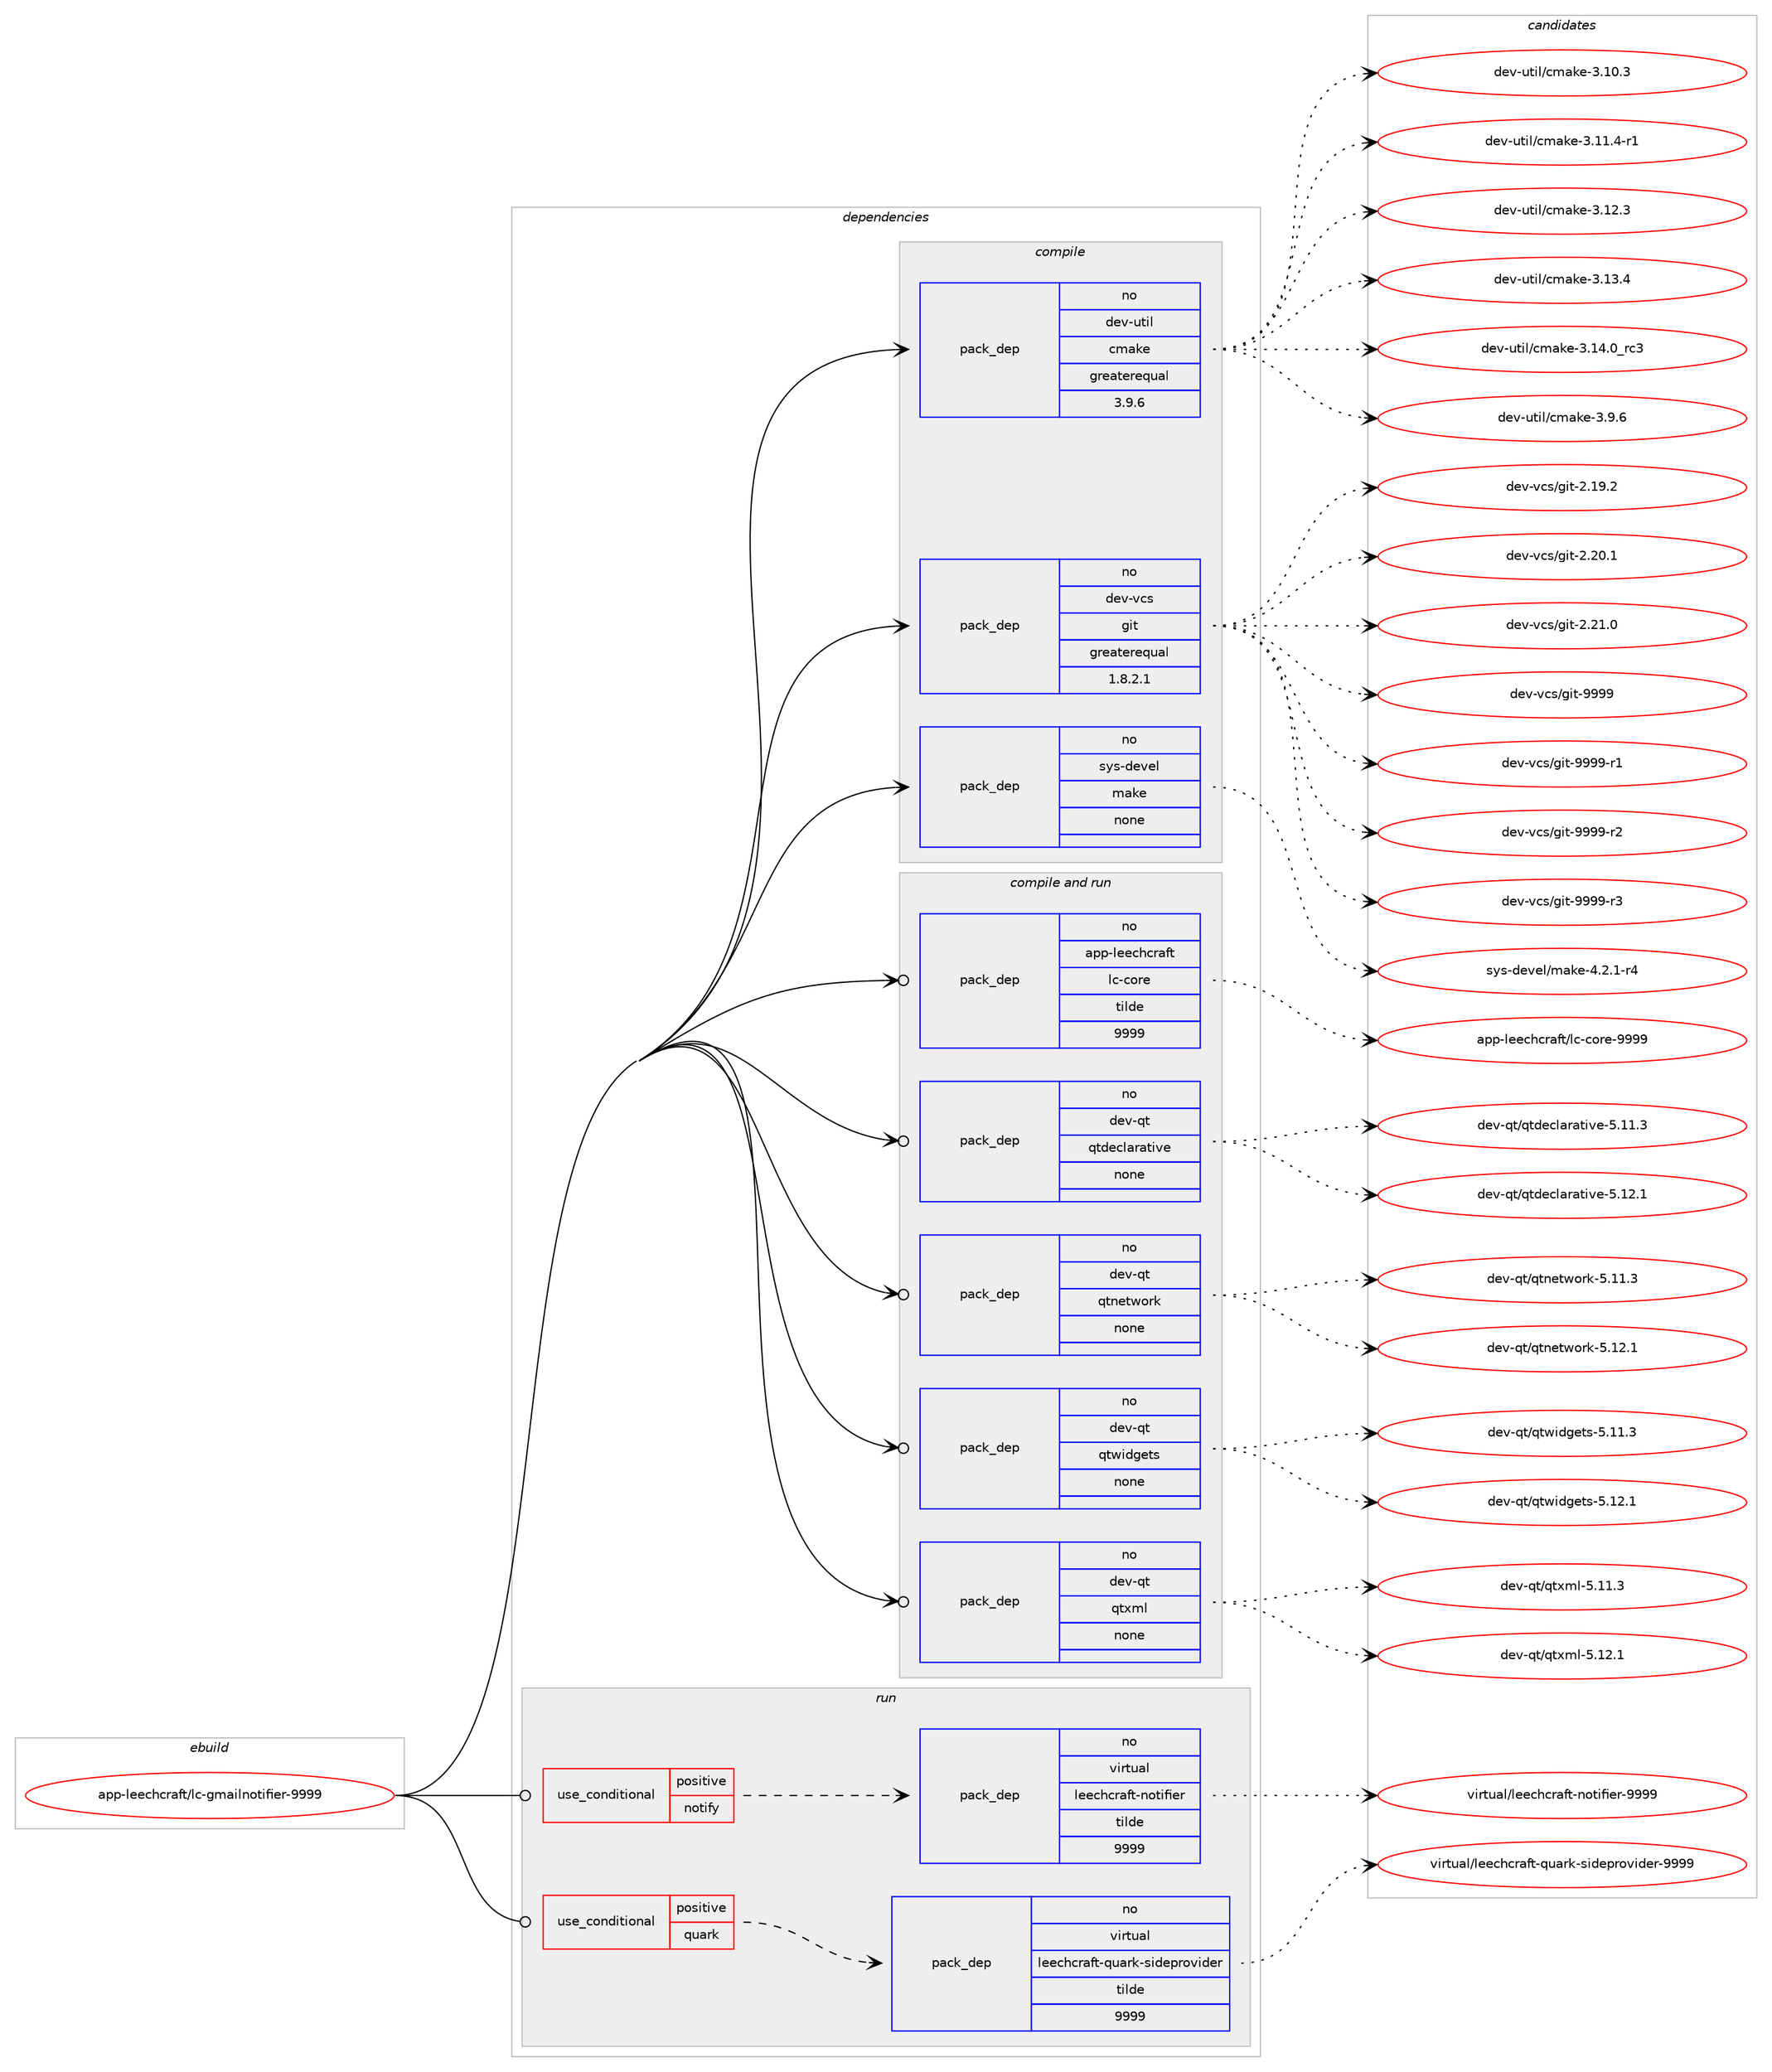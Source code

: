 digraph prolog {

# *************
# Graph options
# *************

newrank=true;
concentrate=true;
compound=true;
graph [rankdir=LR,fontname=Helvetica,fontsize=10,ranksep=1.5];#, ranksep=2.5, nodesep=0.2];
edge  [arrowhead=vee];
node  [fontname=Helvetica,fontsize=10];

# **********
# The ebuild
# **********

subgraph cluster_leftcol {
color=gray;
rank=same;
label=<<i>ebuild</i>>;
id [label="app-leechcraft/lc-gmailnotifier-9999", color=red, width=4, href="../app-leechcraft/lc-gmailnotifier-9999.svg"];
}

# ****************
# The dependencies
# ****************

subgraph cluster_midcol {
color=gray;
label=<<i>dependencies</i>>;
subgraph cluster_compile {
fillcolor="#eeeeee";
style=filled;
label=<<i>compile</i>>;
subgraph pack923817 {
dependency1296916 [label=<<TABLE BORDER="0" CELLBORDER="1" CELLSPACING="0" CELLPADDING="4" WIDTH="220"><TR><TD ROWSPAN="6" CELLPADDING="30">pack_dep</TD></TR><TR><TD WIDTH="110">no</TD></TR><TR><TD>dev-util</TD></TR><TR><TD>cmake</TD></TR><TR><TD>greaterequal</TD></TR><TR><TD>3.9.6</TD></TR></TABLE>>, shape=none, color=blue];
}
id:e -> dependency1296916:w [weight=20,style="solid",arrowhead="vee"];
subgraph pack923818 {
dependency1296917 [label=<<TABLE BORDER="0" CELLBORDER="1" CELLSPACING="0" CELLPADDING="4" WIDTH="220"><TR><TD ROWSPAN="6" CELLPADDING="30">pack_dep</TD></TR><TR><TD WIDTH="110">no</TD></TR><TR><TD>dev-vcs</TD></TR><TR><TD>git</TD></TR><TR><TD>greaterequal</TD></TR><TR><TD>1.8.2.1</TD></TR></TABLE>>, shape=none, color=blue];
}
id:e -> dependency1296917:w [weight=20,style="solid",arrowhead="vee"];
subgraph pack923819 {
dependency1296918 [label=<<TABLE BORDER="0" CELLBORDER="1" CELLSPACING="0" CELLPADDING="4" WIDTH="220"><TR><TD ROWSPAN="6" CELLPADDING="30">pack_dep</TD></TR><TR><TD WIDTH="110">no</TD></TR><TR><TD>sys-devel</TD></TR><TR><TD>make</TD></TR><TR><TD>none</TD></TR><TR><TD></TD></TR></TABLE>>, shape=none, color=blue];
}
id:e -> dependency1296918:w [weight=20,style="solid",arrowhead="vee"];
}
subgraph cluster_compileandrun {
fillcolor="#eeeeee";
style=filled;
label=<<i>compile and run</i>>;
subgraph pack923820 {
dependency1296919 [label=<<TABLE BORDER="0" CELLBORDER="1" CELLSPACING="0" CELLPADDING="4" WIDTH="220"><TR><TD ROWSPAN="6" CELLPADDING="30">pack_dep</TD></TR><TR><TD WIDTH="110">no</TD></TR><TR><TD>app-leechcraft</TD></TR><TR><TD>lc-core</TD></TR><TR><TD>tilde</TD></TR><TR><TD>9999</TD></TR></TABLE>>, shape=none, color=blue];
}
id:e -> dependency1296919:w [weight=20,style="solid",arrowhead="odotvee"];
subgraph pack923821 {
dependency1296920 [label=<<TABLE BORDER="0" CELLBORDER="1" CELLSPACING="0" CELLPADDING="4" WIDTH="220"><TR><TD ROWSPAN="6" CELLPADDING="30">pack_dep</TD></TR><TR><TD WIDTH="110">no</TD></TR><TR><TD>dev-qt</TD></TR><TR><TD>qtdeclarative</TD></TR><TR><TD>none</TD></TR><TR><TD></TD></TR></TABLE>>, shape=none, color=blue];
}
id:e -> dependency1296920:w [weight=20,style="solid",arrowhead="odotvee"];
subgraph pack923822 {
dependency1296921 [label=<<TABLE BORDER="0" CELLBORDER="1" CELLSPACING="0" CELLPADDING="4" WIDTH="220"><TR><TD ROWSPAN="6" CELLPADDING="30">pack_dep</TD></TR><TR><TD WIDTH="110">no</TD></TR><TR><TD>dev-qt</TD></TR><TR><TD>qtnetwork</TD></TR><TR><TD>none</TD></TR><TR><TD></TD></TR></TABLE>>, shape=none, color=blue];
}
id:e -> dependency1296921:w [weight=20,style="solid",arrowhead="odotvee"];
subgraph pack923823 {
dependency1296922 [label=<<TABLE BORDER="0" CELLBORDER="1" CELLSPACING="0" CELLPADDING="4" WIDTH="220"><TR><TD ROWSPAN="6" CELLPADDING="30">pack_dep</TD></TR><TR><TD WIDTH="110">no</TD></TR><TR><TD>dev-qt</TD></TR><TR><TD>qtwidgets</TD></TR><TR><TD>none</TD></TR><TR><TD></TD></TR></TABLE>>, shape=none, color=blue];
}
id:e -> dependency1296922:w [weight=20,style="solid",arrowhead="odotvee"];
subgraph pack923824 {
dependency1296923 [label=<<TABLE BORDER="0" CELLBORDER="1" CELLSPACING="0" CELLPADDING="4" WIDTH="220"><TR><TD ROWSPAN="6" CELLPADDING="30">pack_dep</TD></TR><TR><TD WIDTH="110">no</TD></TR><TR><TD>dev-qt</TD></TR><TR><TD>qtxml</TD></TR><TR><TD>none</TD></TR><TR><TD></TD></TR></TABLE>>, shape=none, color=blue];
}
id:e -> dependency1296923:w [weight=20,style="solid",arrowhead="odotvee"];
}
subgraph cluster_run {
fillcolor="#eeeeee";
style=filled;
label=<<i>run</i>>;
subgraph cond352918 {
dependency1296924 [label=<<TABLE BORDER="0" CELLBORDER="1" CELLSPACING="0" CELLPADDING="4"><TR><TD ROWSPAN="3" CELLPADDING="10">use_conditional</TD></TR><TR><TD>positive</TD></TR><TR><TD>notify</TD></TR></TABLE>>, shape=none, color=red];
subgraph pack923825 {
dependency1296925 [label=<<TABLE BORDER="0" CELLBORDER="1" CELLSPACING="0" CELLPADDING="4" WIDTH="220"><TR><TD ROWSPAN="6" CELLPADDING="30">pack_dep</TD></TR><TR><TD WIDTH="110">no</TD></TR><TR><TD>virtual</TD></TR><TR><TD>leechcraft-notifier</TD></TR><TR><TD>tilde</TD></TR><TR><TD>9999</TD></TR></TABLE>>, shape=none, color=blue];
}
dependency1296924:e -> dependency1296925:w [weight=20,style="dashed",arrowhead="vee"];
}
id:e -> dependency1296924:w [weight=20,style="solid",arrowhead="odot"];
subgraph cond352919 {
dependency1296926 [label=<<TABLE BORDER="0" CELLBORDER="1" CELLSPACING="0" CELLPADDING="4"><TR><TD ROWSPAN="3" CELLPADDING="10">use_conditional</TD></TR><TR><TD>positive</TD></TR><TR><TD>quark</TD></TR></TABLE>>, shape=none, color=red];
subgraph pack923826 {
dependency1296927 [label=<<TABLE BORDER="0" CELLBORDER="1" CELLSPACING="0" CELLPADDING="4" WIDTH="220"><TR><TD ROWSPAN="6" CELLPADDING="30">pack_dep</TD></TR><TR><TD WIDTH="110">no</TD></TR><TR><TD>virtual</TD></TR><TR><TD>leechcraft-quark-sideprovider</TD></TR><TR><TD>tilde</TD></TR><TR><TD>9999</TD></TR></TABLE>>, shape=none, color=blue];
}
dependency1296926:e -> dependency1296927:w [weight=20,style="dashed",arrowhead="vee"];
}
id:e -> dependency1296926:w [weight=20,style="solid",arrowhead="odot"];
}
}

# **************
# The candidates
# **************

subgraph cluster_choices {
rank=same;
color=gray;
label=<<i>candidates</i>>;

subgraph choice923817 {
color=black;
nodesep=1;
choice1001011184511711610510847991099710710145514649484651 [label="dev-util/cmake-3.10.3", color=red, width=4,href="../dev-util/cmake-3.10.3.svg"];
choice10010111845117116105108479910997107101455146494946524511449 [label="dev-util/cmake-3.11.4-r1", color=red, width=4,href="../dev-util/cmake-3.11.4-r1.svg"];
choice1001011184511711610510847991099710710145514649504651 [label="dev-util/cmake-3.12.3", color=red, width=4,href="../dev-util/cmake-3.12.3.svg"];
choice1001011184511711610510847991099710710145514649514652 [label="dev-util/cmake-3.13.4", color=red, width=4,href="../dev-util/cmake-3.13.4.svg"];
choice1001011184511711610510847991099710710145514649524648951149951 [label="dev-util/cmake-3.14.0_rc3", color=red, width=4,href="../dev-util/cmake-3.14.0_rc3.svg"];
choice10010111845117116105108479910997107101455146574654 [label="dev-util/cmake-3.9.6", color=red, width=4,href="../dev-util/cmake-3.9.6.svg"];
dependency1296916:e -> choice1001011184511711610510847991099710710145514649484651:w [style=dotted,weight="100"];
dependency1296916:e -> choice10010111845117116105108479910997107101455146494946524511449:w [style=dotted,weight="100"];
dependency1296916:e -> choice1001011184511711610510847991099710710145514649504651:w [style=dotted,weight="100"];
dependency1296916:e -> choice1001011184511711610510847991099710710145514649514652:w [style=dotted,weight="100"];
dependency1296916:e -> choice1001011184511711610510847991099710710145514649524648951149951:w [style=dotted,weight="100"];
dependency1296916:e -> choice10010111845117116105108479910997107101455146574654:w [style=dotted,weight="100"];
}
subgraph choice923818 {
color=black;
nodesep=1;
choice10010111845118991154710310511645504649574650 [label="dev-vcs/git-2.19.2", color=red, width=4,href="../dev-vcs/git-2.19.2.svg"];
choice10010111845118991154710310511645504650484649 [label="dev-vcs/git-2.20.1", color=red, width=4,href="../dev-vcs/git-2.20.1.svg"];
choice10010111845118991154710310511645504650494648 [label="dev-vcs/git-2.21.0", color=red, width=4,href="../dev-vcs/git-2.21.0.svg"];
choice1001011184511899115471031051164557575757 [label="dev-vcs/git-9999", color=red, width=4,href="../dev-vcs/git-9999.svg"];
choice10010111845118991154710310511645575757574511449 [label="dev-vcs/git-9999-r1", color=red, width=4,href="../dev-vcs/git-9999-r1.svg"];
choice10010111845118991154710310511645575757574511450 [label="dev-vcs/git-9999-r2", color=red, width=4,href="../dev-vcs/git-9999-r2.svg"];
choice10010111845118991154710310511645575757574511451 [label="dev-vcs/git-9999-r3", color=red, width=4,href="../dev-vcs/git-9999-r3.svg"];
dependency1296917:e -> choice10010111845118991154710310511645504649574650:w [style=dotted,weight="100"];
dependency1296917:e -> choice10010111845118991154710310511645504650484649:w [style=dotted,weight="100"];
dependency1296917:e -> choice10010111845118991154710310511645504650494648:w [style=dotted,weight="100"];
dependency1296917:e -> choice1001011184511899115471031051164557575757:w [style=dotted,weight="100"];
dependency1296917:e -> choice10010111845118991154710310511645575757574511449:w [style=dotted,weight="100"];
dependency1296917:e -> choice10010111845118991154710310511645575757574511450:w [style=dotted,weight="100"];
dependency1296917:e -> choice10010111845118991154710310511645575757574511451:w [style=dotted,weight="100"];
}
subgraph choice923819 {
color=black;
nodesep=1;
choice1151211154510010111810110847109971071014552465046494511452 [label="sys-devel/make-4.2.1-r4", color=red, width=4,href="../sys-devel/make-4.2.1-r4.svg"];
dependency1296918:e -> choice1151211154510010111810110847109971071014552465046494511452:w [style=dotted,weight="100"];
}
subgraph choice923820 {
color=black;
nodesep=1;
choice9711211245108101101991049911497102116471089945991111141014557575757 [label="app-leechcraft/lc-core-9999", color=red, width=4,href="../app-leechcraft/lc-core-9999.svg"];
dependency1296919:e -> choice9711211245108101101991049911497102116471089945991111141014557575757:w [style=dotted,weight="100"];
}
subgraph choice923821 {
color=black;
nodesep=1;
choice100101118451131164711311610010199108971149711610511810145534649494651 [label="dev-qt/qtdeclarative-5.11.3", color=red, width=4,href="../dev-qt/qtdeclarative-5.11.3.svg"];
choice100101118451131164711311610010199108971149711610511810145534649504649 [label="dev-qt/qtdeclarative-5.12.1", color=red, width=4,href="../dev-qt/qtdeclarative-5.12.1.svg"];
dependency1296920:e -> choice100101118451131164711311610010199108971149711610511810145534649494651:w [style=dotted,weight="100"];
dependency1296920:e -> choice100101118451131164711311610010199108971149711610511810145534649504649:w [style=dotted,weight="100"];
}
subgraph choice923822 {
color=black;
nodesep=1;
choice100101118451131164711311611010111611911111410745534649494651 [label="dev-qt/qtnetwork-5.11.3", color=red, width=4,href="../dev-qt/qtnetwork-5.11.3.svg"];
choice100101118451131164711311611010111611911111410745534649504649 [label="dev-qt/qtnetwork-5.12.1", color=red, width=4,href="../dev-qt/qtnetwork-5.12.1.svg"];
dependency1296921:e -> choice100101118451131164711311611010111611911111410745534649494651:w [style=dotted,weight="100"];
dependency1296921:e -> choice100101118451131164711311611010111611911111410745534649504649:w [style=dotted,weight="100"];
}
subgraph choice923823 {
color=black;
nodesep=1;
choice100101118451131164711311611910510010310111611545534649494651 [label="dev-qt/qtwidgets-5.11.3", color=red, width=4,href="../dev-qt/qtwidgets-5.11.3.svg"];
choice100101118451131164711311611910510010310111611545534649504649 [label="dev-qt/qtwidgets-5.12.1", color=red, width=4,href="../dev-qt/qtwidgets-5.12.1.svg"];
dependency1296922:e -> choice100101118451131164711311611910510010310111611545534649494651:w [style=dotted,weight="100"];
dependency1296922:e -> choice100101118451131164711311611910510010310111611545534649504649:w [style=dotted,weight="100"];
}
subgraph choice923824 {
color=black;
nodesep=1;
choice100101118451131164711311612010910845534649494651 [label="dev-qt/qtxml-5.11.3", color=red, width=4,href="../dev-qt/qtxml-5.11.3.svg"];
choice100101118451131164711311612010910845534649504649 [label="dev-qt/qtxml-5.12.1", color=red, width=4,href="../dev-qt/qtxml-5.12.1.svg"];
dependency1296923:e -> choice100101118451131164711311612010910845534649494651:w [style=dotted,weight="100"];
dependency1296923:e -> choice100101118451131164711311612010910845534649504649:w [style=dotted,weight="100"];
}
subgraph choice923825 {
color=black;
nodesep=1;
choice1181051141161179710847108101101991049911497102116451101111161051021051011144557575757 [label="virtual/leechcraft-notifier-9999", color=red, width=4,href="../virtual/leechcraft-notifier-9999.svg"];
dependency1296925:e -> choice1181051141161179710847108101101991049911497102116451101111161051021051011144557575757:w [style=dotted,weight="100"];
}
subgraph choice923826 {
color=black;
nodesep=1;
choice11810511411611797108471081011019910499114971021164511311797114107451151051001011121141111181051001011144557575757 [label="virtual/leechcraft-quark-sideprovider-9999", color=red, width=4,href="../virtual/leechcraft-quark-sideprovider-9999.svg"];
dependency1296927:e -> choice11810511411611797108471081011019910499114971021164511311797114107451151051001011121141111181051001011144557575757:w [style=dotted,weight="100"];
}
}

}
